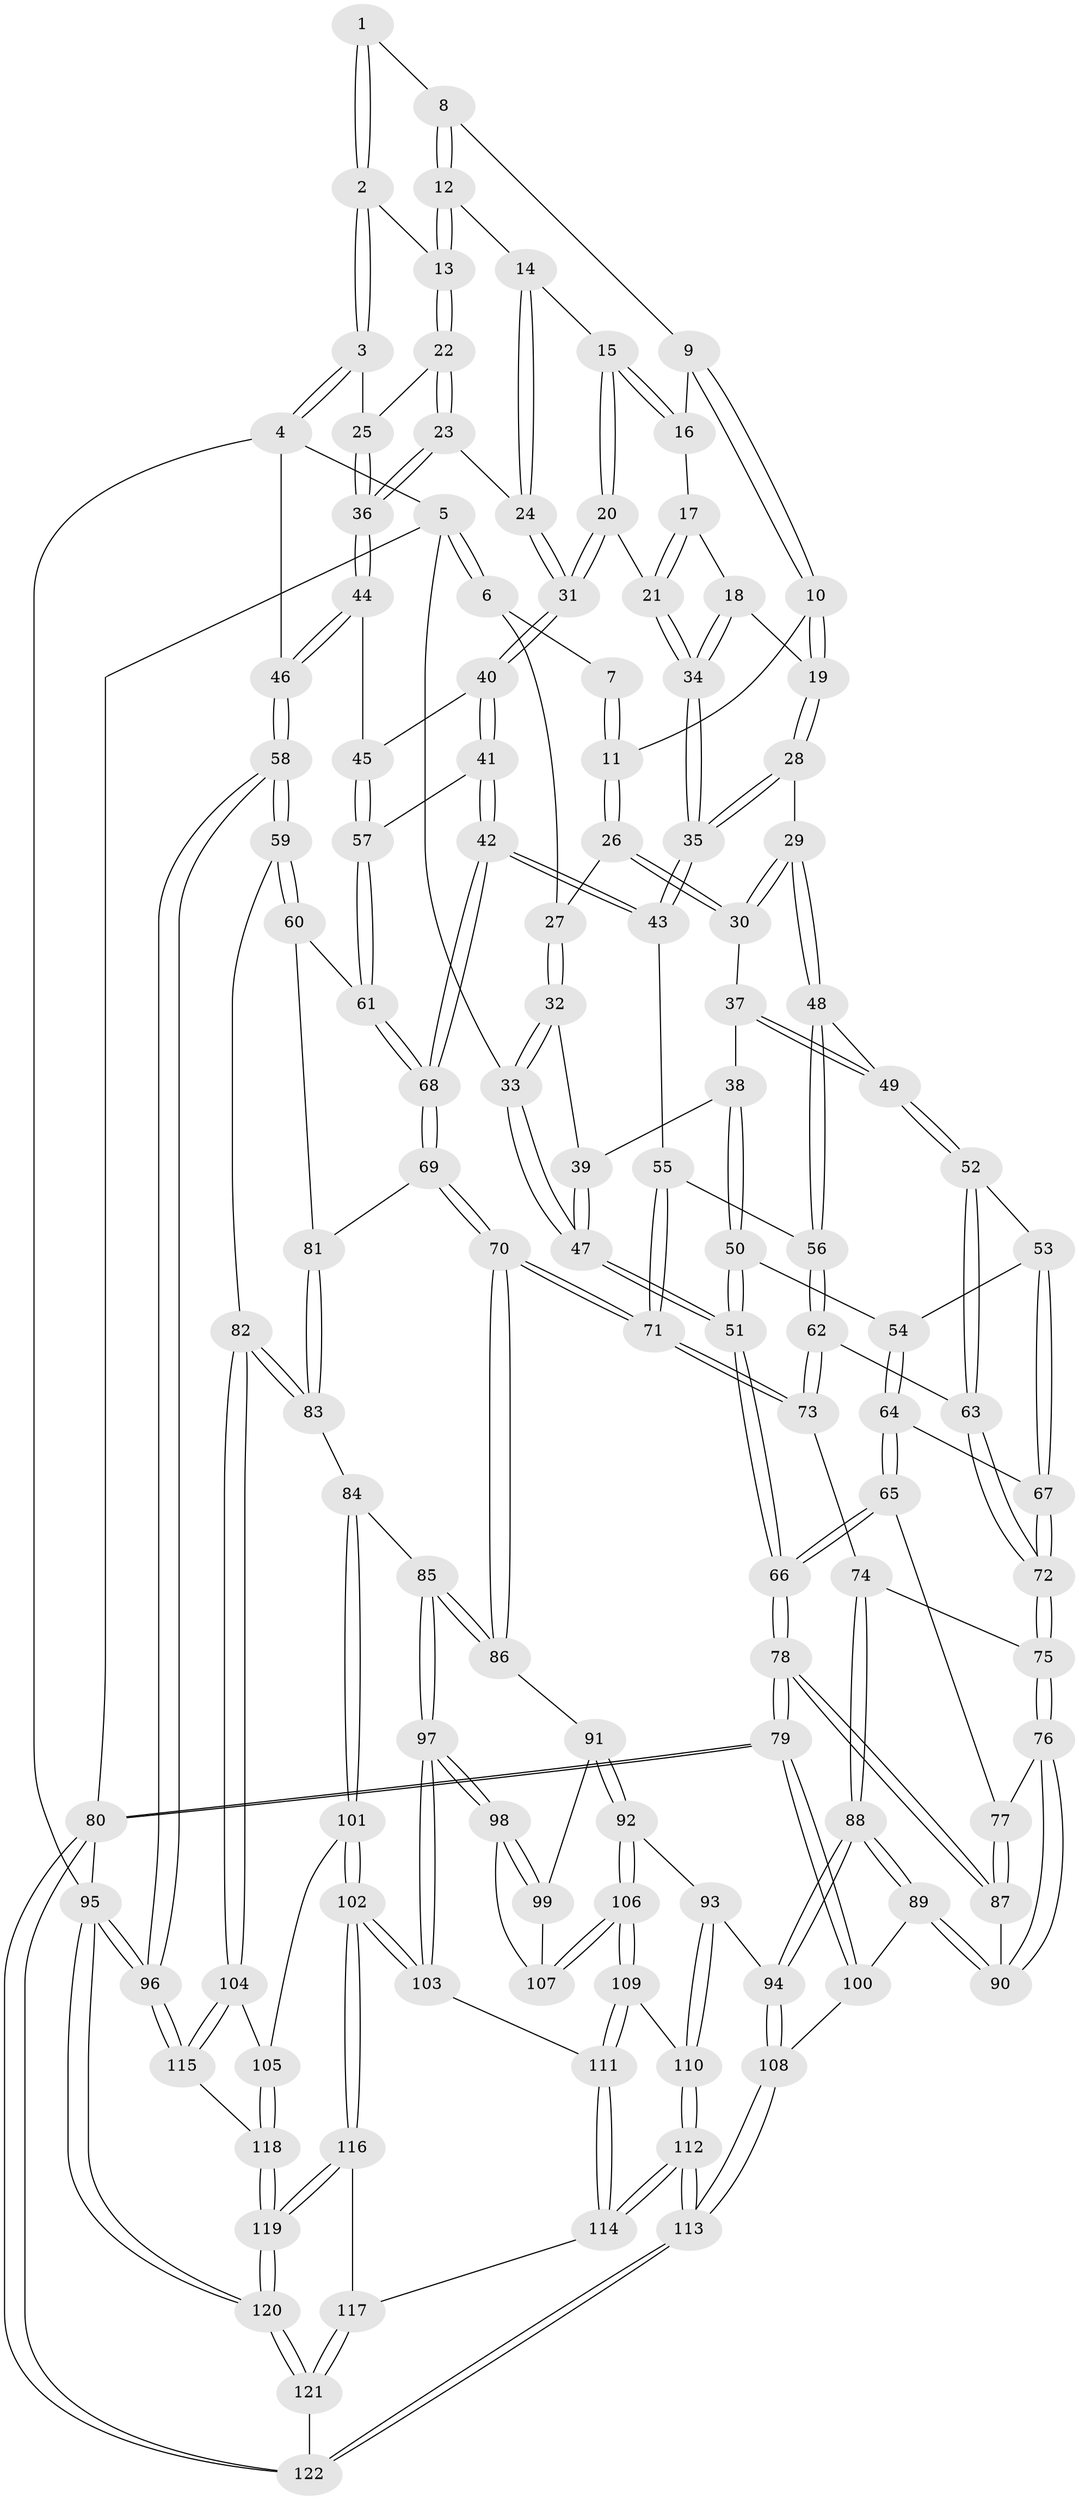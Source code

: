 // Generated by graph-tools (version 1.1) at 2025/03/03/09/25 03:03:13]
// undirected, 122 vertices, 302 edges
graph export_dot {
graph [start="1"]
  node [color=gray90,style=filled];
  1 [pos="+0.5052570586055071+0"];
  2 [pos="+1+0"];
  3 [pos="+1+0"];
  4 [pos="+1+0"];
  5 [pos="+0+0"];
  6 [pos="+0+0"];
  7 [pos="+0.04788652418682076+0"];
  8 [pos="+0.5063347869341942+0"];
  9 [pos="+0.5034524937375012+0"];
  10 [pos="+0.4115683712857541+0.06537536908225787"];
  11 [pos="+0.30832804387624363+0.10493663765658301"];
  12 [pos="+0.7601907741785692+0.0750309059003272"];
  13 [pos="+0.7724587363143254+0.07197504206801962"];
  14 [pos="+0.758121661407785+0.0762600597424307"];
  15 [pos="+0.6541486808365742+0.11781621775853504"];
  16 [pos="+0.5487231387381729+0"];
  17 [pos="+0.5413081566997171+0.12487163264478998"];
  18 [pos="+0.4675576169589736+0.16535236876533313"];
  19 [pos="+0.4354562767583333+0.13909883372810117"];
  20 [pos="+0.6463841982715003+0.16964010547563113"];
  21 [pos="+0.5750027078201051+0.19320767360508817"];
  22 [pos="+0.8318455754341874+0.15620262609486849"];
  23 [pos="+0.838753073162005+0.1796619789964439"];
  24 [pos="+0.7391967709759154+0.19405144798890492"];
  25 [pos="+1+0"];
  26 [pos="+0.2737871419341246+0.14249659212772756"];
  27 [pos="+0.1403204143264345+0.11450089246072592"];
  28 [pos="+0.36112212128323146+0.25953166033673314"];
  29 [pos="+0.3260245344726912+0.2680985400155559"];
  30 [pos="+0.2817031205821984+0.18111413098607201"];
  31 [pos="+0.685475865115307+0.219381596103122"];
  32 [pos="+0.12023639320852662+0.17364788829322408"];
  33 [pos="+0+0.1208926455667338"];
  34 [pos="+0.5228054139258717+0.23506572724094663"];
  35 [pos="+0.5104177065225919+0.30386698952669566"];
  36 [pos="+0.8859256617902659+0.23414689451170187"];
  37 [pos="+0.15705919769935914+0.2630669300986777"];
  38 [pos="+0.12400366084111072+0.25485360981714955"];
  39 [pos="+0.11049822470060885+0.2347606388840344"];
  40 [pos="+0.6935319961388194+0.27094586601449255"];
  41 [pos="+0.6604830438362239+0.3458518723165404"];
  42 [pos="+0.577009880171953+0.37882967663922174"];
  43 [pos="+0.5136073056716507+0.31162610114541084"];
  44 [pos="+0.8909618775738566+0.254847631414467"];
  45 [pos="+0.8547294430657192+0.2739450046515657"];
  46 [pos="+1+0.42808755520187664"];
  47 [pos="+0+0.2850697572918036"];
  48 [pos="+0.31290814106825293+0.2930036454581026"];
  49 [pos="+0.24993057989483872+0.319271488783044"];
  50 [pos="+0.11013233982343901+0.3237921257960035"];
  51 [pos="+0+0.4281006942602064"];
  52 [pos="+0.22891744743816048+0.36488515617061545"];
  53 [pos="+0.1822571142037684+0.36580153036087204"];
  54 [pos="+0.11828853337825274+0.3474015951204778"];
  55 [pos="+0.40619587718570543+0.38080399890093264"];
  56 [pos="+0.35081925407990866+0.37274522046375075"];
  57 [pos="+0.764730453837431+0.40746812481600203"];
  58 [pos="+1+0.5631353416229382"];
  59 [pos="+1+0.5777123335726334"];
  60 [pos="+0.8085401759497217+0.48584028460944423"];
  61 [pos="+0.7852933079083224+0.4490530466228295"];
  62 [pos="+0.3300160793017868+0.43290619633375804"];
  63 [pos="+0.23305636250108094+0.42524804975641195"];
  64 [pos="+0.10267946303743991+0.43637133019376606"];
  65 [pos="+0+0.4957210641474486"];
  66 [pos="+0+0.4756085547679732"];
  67 [pos="+0.12920188604353713+0.44509709788020774"];
  68 [pos="+0.5573465641847309+0.4778054327834244"];
  69 [pos="+0.5482033861330037+0.5106049093618374"];
  70 [pos="+0.5035190408305329+0.5568968874454773"];
  71 [pos="+0.46868567502069647+0.5520592419418995"];
  72 [pos="+0.197077578328128+0.47919454505158937"];
  73 [pos="+0.38338703605397095+0.5575795593405074"];
  74 [pos="+0.3663813500907214+0.5672243278239213"];
  75 [pos="+0.21241367362354455+0.5440447888308778"];
  76 [pos="+0.147479379526046+0.6162253860998387"];
  77 [pos="+0.08241440424967235+0.5893720027519813"];
  78 [pos="+0+0.8996936017414784"];
  79 [pos="+0+1"];
  80 [pos="+0+1"];
  81 [pos="+0.7056031476369872+0.5467946172995352"];
  82 [pos="+0.9048824045342736+0.7027189243943763"];
  83 [pos="+0.7150479091790516+0.628480219776055"];
  84 [pos="+0.6386053798467338+0.6978371635728899"];
  85 [pos="+0.6158938556755281+0.6917632855160846"];
  86 [pos="+0.5271171809030545+0.6304229238803535"];
  87 [pos="+0.00776611672326692+0.7124566671540249"];
  88 [pos="+0.3054077975356885+0.7366087504736178"];
  89 [pos="+0.1695465624222278+0.7004916858838819"];
  90 [pos="+0.1575843404240498+0.6761739129315445"];
  91 [pos="+0.5019263867374011+0.6813247674121812"];
  92 [pos="+0.35764800096008603+0.7549126368034338"];
  93 [pos="+0.3396351275204035+0.7557387766777984"];
  94 [pos="+0.31575714321141896+0.7546169882245426"];
  95 [pos="+1+1"];
  96 [pos="+1+1"];
  97 [pos="+0.5673054656820694+0.8110903480777281"];
  98 [pos="+0.5612736018238983+0.8063616637740775"];
  99 [pos="+0.4988513407746158+0.7238027134970157"];
  100 [pos="+0.1496234952824002+0.7428834512391053"];
  101 [pos="+0.6655855136134163+0.7297304414087745"];
  102 [pos="+0.5948292351901171+0.8711587936601457"];
  103 [pos="+0.5769375454652361+0.8503359463608167"];
  104 [pos="+0.8946473145893544+0.7170842327643774"];
  105 [pos="+0.7899960211817778+0.8089394470919207"];
  106 [pos="+0.4636299444814736+0.8009224948009674"];
  107 [pos="+0.47251727339879174+0.7886915881366968"];
  108 [pos="+0.2732010148693863+1"];
  109 [pos="+0.46412011217365995+0.8087073841720621"];
  110 [pos="+0.42763174601458614+0.8428495324011865"];
  111 [pos="+0.4888059703267097+0.8392059228448074"];
  112 [pos="+0.27813455935948495+1"];
  113 [pos="+0.2733537499372427+1"];
  114 [pos="+0.46081179213671464+0.9370337014823849"];
  115 [pos="+0.9619719148910529+0.9446294144225584"];
  116 [pos="+0.5950718114238274+0.8716712456652042"];
  117 [pos="+0.5721217403598925+0.8967177682693588"];
  118 [pos="+0.7603240542465993+0.9039444169548634"];
  119 [pos="+0.7451555055890575+0.9245390433249617"];
  120 [pos="+0.7240025506392307+1"];
  121 [pos="+0.5504042371502271+1"];
  122 [pos="+0.25229111909769664+1"];
  1 -- 2;
  1 -- 2;
  1 -- 8;
  2 -- 3;
  2 -- 3;
  2 -- 13;
  3 -- 4;
  3 -- 4;
  3 -- 25;
  4 -- 5;
  4 -- 46;
  4 -- 95;
  5 -- 6;
  5 -- 6;
  5 -- 33;
  5 -- 80;
  6 -- 7;
  6 -- 27;
  7 -- 11;
  7 -- 11;
  8 -- 9;
  8 -- 12;
  8 -- 12;
  9 -- 10;
  9 -- 10;
  9 -- 16;
  10 -- 11;
  10 -- 19;
  10 -- 19;
  11 -- 26;
  11 -- 26;
  12 -- 13;
  12 -- 13;
  12 -- 14;
  13 -- 22;
  13 -- 22;
  14 -- 15;
  14 -- 24;
  14 -- 24;
  15 -- 16;
  15 -- 16;
  15 -- 20;
  15 -- 20;
  16 -- 17;
  17 -- 18;
  17 -- 21;
  17 -- 21;
  18 -- 19;
  18 -- 34;
  18 -- 34;
  19 -- 28;
  19 -- 28;
  20 -- 21;
  20 -- 31;
  20 -- 31;
  21 -- 34;
  21 -- 34;
  22 -- 23;
  22 -- 23;
  22 -- 25;
  23 -- 24;
  23 -- 36;
  23 -- 36;
  24 -- 31;
  24 -- 31;
  25 -- 36;
  25 -- 36;
  26 -- 27;
  26 -- 30;
  26 -- 30;
  27 -- 32;
  27 -- 32;
  28 -- 29;
  28 -- 35;
  28 -- 35;
  29 -- 30;
  29 -- 30;
  29 -- 48;
  29 -- 48;
  30 -- 37;
  31 -- 40;
  31 -- 40;
  32 -- 33;
  32 -- 33;
  32 -- 39;
  33 -- 47;
  33 -- 47;
  34 -- 35;
  34 -- 35;
  35 -- 43;
  35 -- 43;
  36 -- 44;
  36 -- 44;
  37 -- 38;
  37 -- 49;
  37 -- 49;
  38 -- 39;
  38 -- 50;
  38 -- 50;
  39 -- 47;
  39 -- 47;
  40 -- 41;
  40 -- 41;
  40 -- 45;
  41 -- 42;
  41 -- 42;
  41 -- 57;
  42 -- 43;
  42 -- 43;
  42 -- 68;
  42 -- 68;
  43 -- 55;
  44 -- 45;
  44 -- 46;
  44 -- 46;
  45 -- 57;
  45 -- 57;
  46 -- 58;
  46 -- 58;
  47 -- 51;
  47 -- 51;
  48 -- 49;
  48 -- 56;
  48 -- 56;
  49 -- 52;
  49 -- 52;
  50 -- 51;
  50 -- 51;
  50 -- 54;
  51 -- 66;
  51 -- 66;
  52 -- 53;
  52 -- 63;
  52 -- 63;
  53 -- 54;
  53 -- 67;
  53 -- 67;
  54 -- 64;
  54 -- 64;
  55 -- 56;
  55 -- 71;
  55 -- 71;
  56 -- 62;
  56 -- 62;
  57 -- 61;
  57 -- 61;
  58 -- 59;
  58 -- 59;
  58 -- 96;
  58 -- 96;
  59 -- 60;
  59 -- 60;
  59 -- 82;
  60 -- 61;
  60 -- 81;
  61 -- 68;
  61 -- 68;
  62 -- 63;
  62 -- 73;
  62 -- 73;
  63 -- 72;
  63 -- 72;
  64 -- 65;
  64 -- 65;
  64 -- 67;
  65 -- 66;
  65 -- 66;
  65 -- 77;
  66 -- 78;
  66 -- 78;
  67 -- 72;
  67 -- 72;
  68 -- 69;
  68 -- 69;
  69 -- 70;
  69 -- 70;
  69 -- 81;
  70 -- 71;
  70 -- 71;
  70 -- 86;
  70 -- 86;
  71 -- 73;
  71 -- 73;
  72 -- 75;
  72 -- 75;
  73 -- 74;
  74 -- 75;
  74 -- 88;
  74 -- 88;
  75 -- 76;
  75 -- 76;
  76 -- 77;
  76 -- 90;
  76 -- 90;
  77 -- 87;
  77 -- 87;
  78 -- 79;
  78 -- 79;
  78 -- 87;
  78 -- 87;
  79 -- 80;
  79 -- 80;
  79 -- 100;
  79 -- 100;
  80 -- 122;
  80 -- 122;
  80 -- 95;
  81 -- 83;
  81 -- 83;
  82 -- 83;
  82 -- 83;
  82 -- 104;
  82 -- 104;
  83 -- 84;
  84 -- 85;
  84 -- 101;
  84 -- 101;
  85 -- 86;
  85 -- 86;
  85 -- 97;
  85 -- 97;
  86 -- 91;
  87 -- 90;
  88 -- 89;
  88 -- 89;
  88 -- 94;
  88 -- 94;
  89 -- 90;
  89 -- 90;
  89 -- 100;
  91 -- 92;
  91 -- 92;
  91 -- 99;
  92 -- 93;
  92 -- 106;
  92 -- 106;
  93 -- 94;
  93 -- 110;
  93 -- 110;
  94 -- 108;
  94 -- 108;
  95 -- 96;
  95 -- 96;
  95 -- 120;
  95 -- 120;
  96 -- 115;
  96 -- 115;
  97 -- 98;
  97 -- 98;
  97 -- 103;
  97 -- 103;
  98 -- 99;
  98 -- 99;
  98 -- 107;
  99 -- 107;
  100 -- 108;
  101 -- 102;
  101 -- 102;
  101 -- 105;
  102 -- 103;
  102 -- 103;
  102 -- 116;
  102 -- 116;
  103 -- 111;
  104 -- 105;
  104 -- 115;
  104 -- 115;
  105 -- 118;
  105 -- 118;
  106 -- 107;
  106 -- 107;
  106 -- 109;
  106 -- 109;
  108 -- 113;
  108 -- 113;
  109 -- 110;
  109 -- 111;
  109 -- 111;
  110 -- 112;
  110 -- 112;
  111 -- 114;
  111 -- 114;
  112 -- 113;
  112 -- 113;
  112 -- 114;
  112 -- 114;
  113 -- 122;
  113 -- 122;
  114 -- 117;
  115 -- 118;
  116 -- 117;
  116 -- 119;
  116 -- 119;
  117 -- 121;
  117 -- 121;
  118 -- 119;
  118 -- 119;
  119 -- 120;
  119 -- 120;
  120 -- 121;
  120 -- 121;
  121 -- 122;
}
